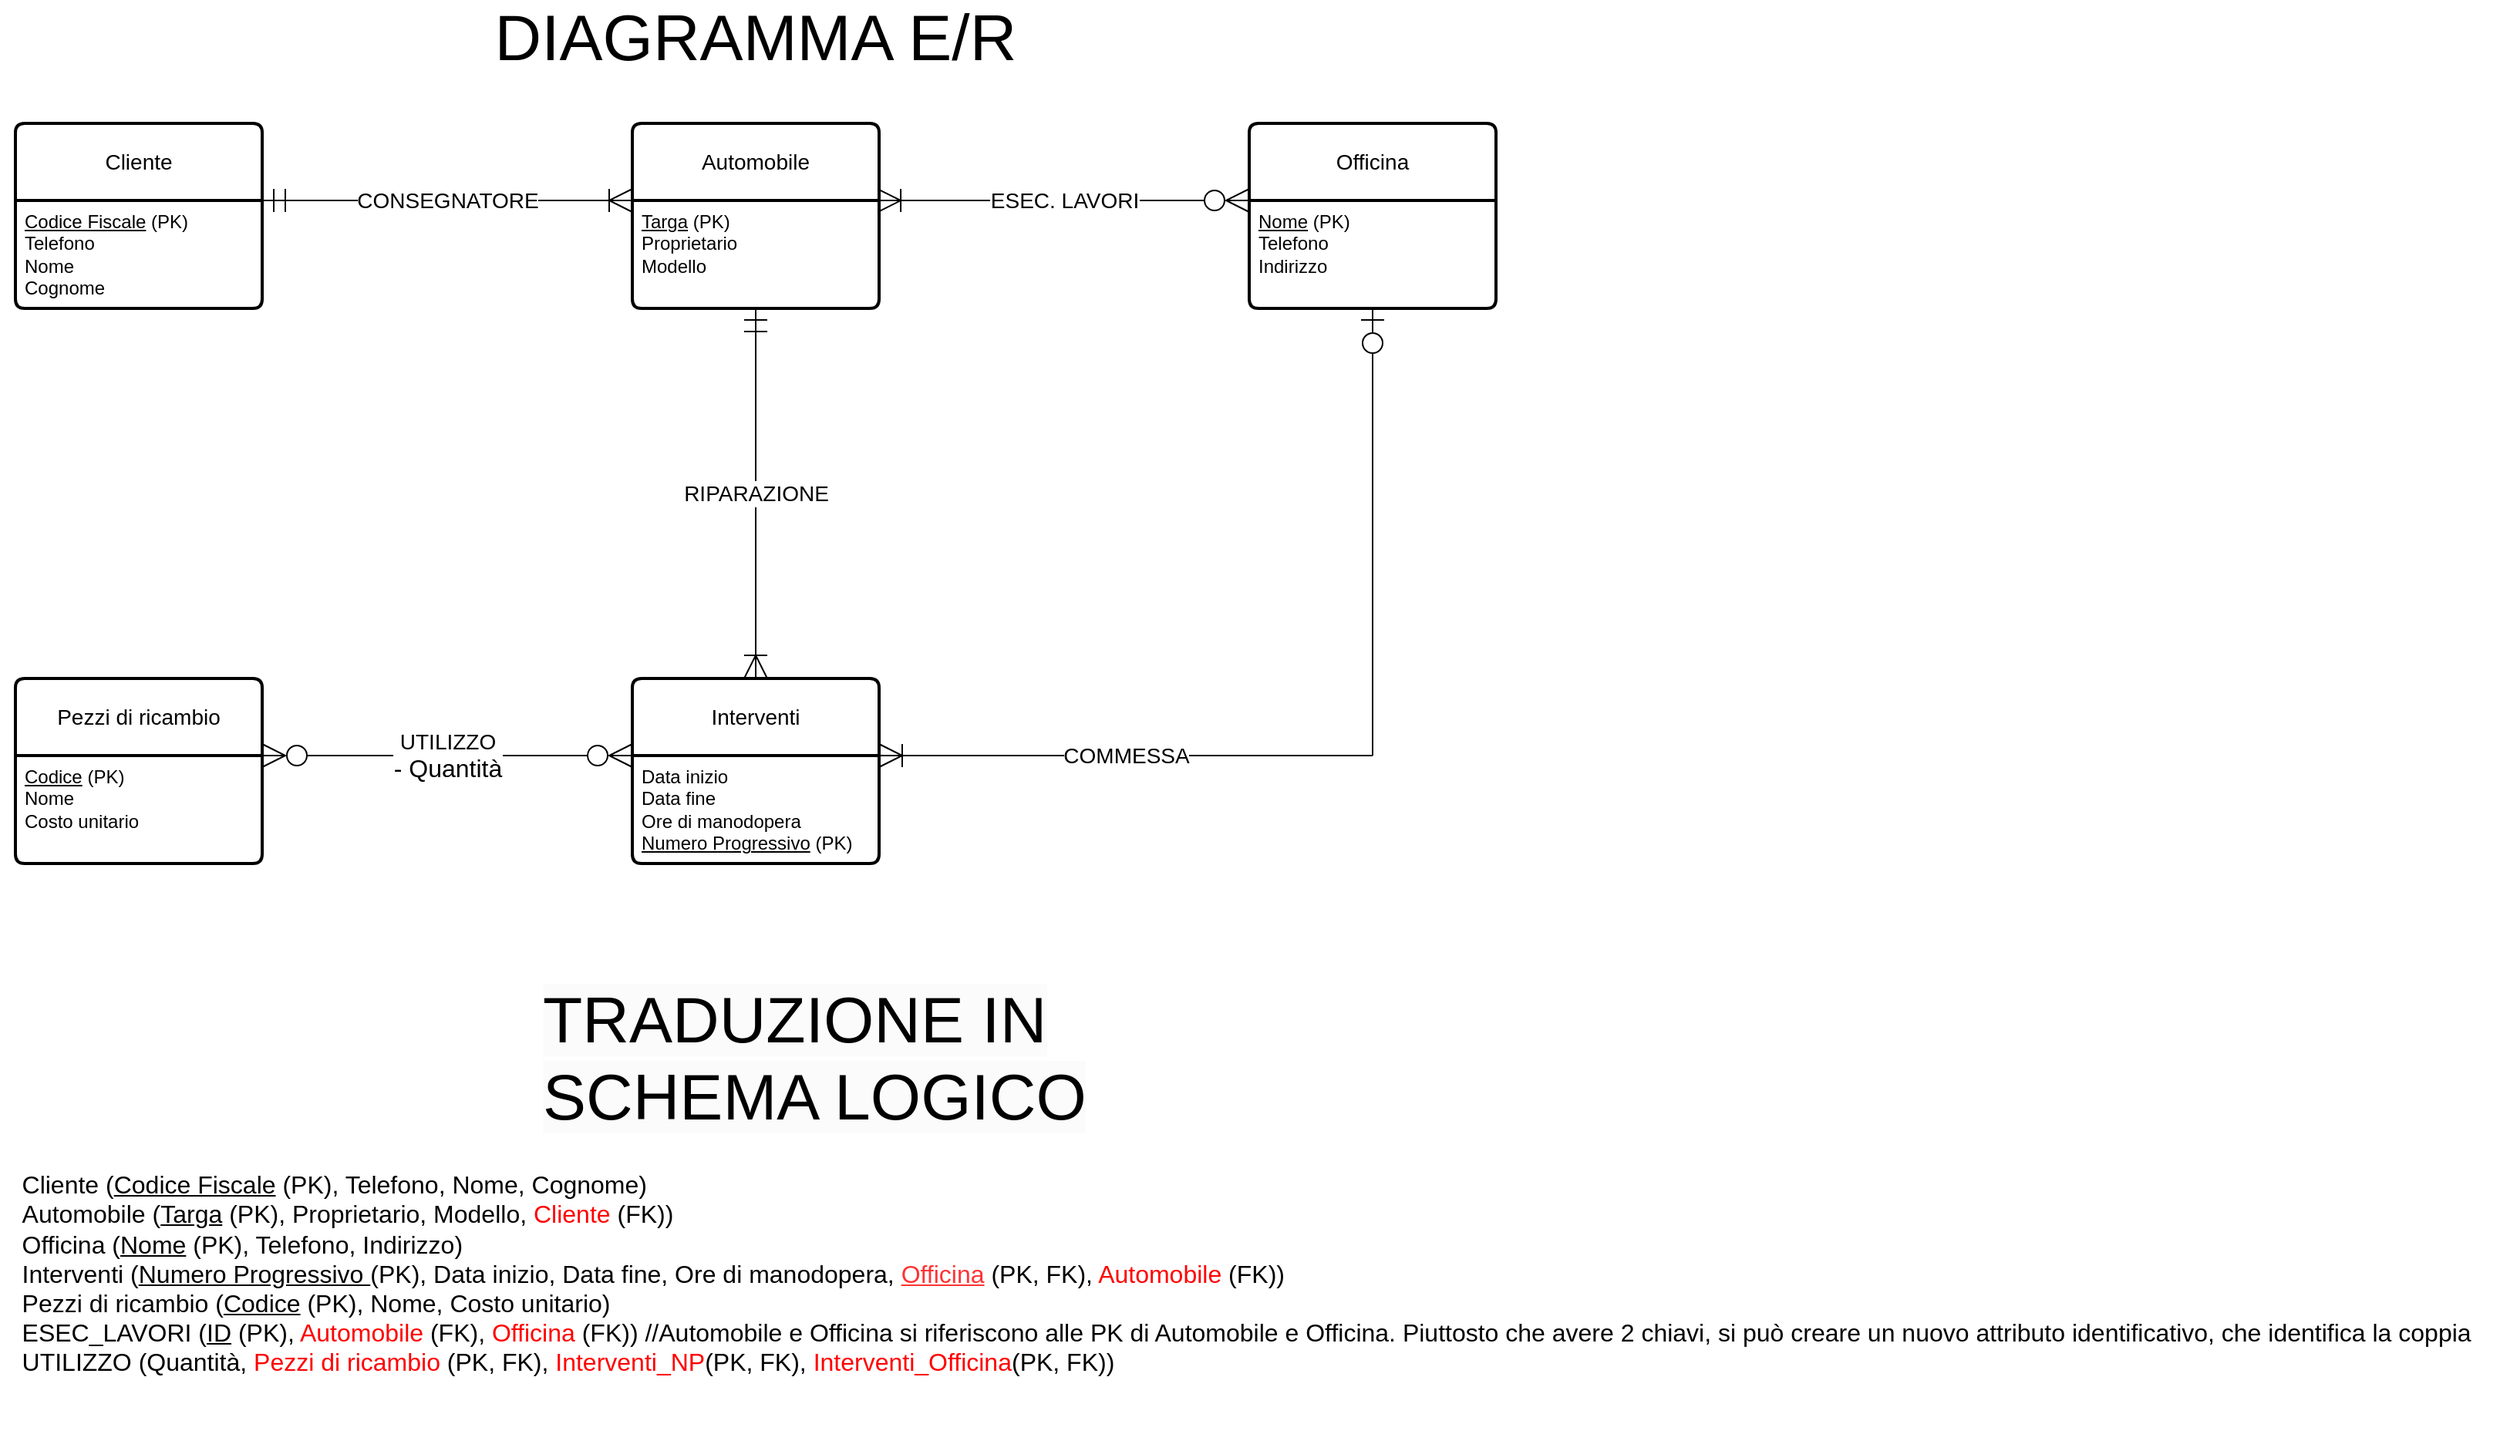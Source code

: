 <mxfile version="24.7.17">
  <diagram name="Pagina-1" id="GxrjxY05oJ5o4RrgOPGj">
    <mxGraphModel dx="2185" dy="1823" grid="1" gridSize="10" guides="1" tooltips="1" connect="1" arrows="1" fold="1" page="1" pageScale="1" pageWidth="827" pageHeight="1169" math="0" shadow="0">
      <root>
        <mxCell id="0" />
        <mxCell id="1" parent="0" />
        <mxCell id="GaooVv4H0zD6FNTYnEbQ-1" value="Cliente" style="swimlane;childLayout=stackLayout;horizontal=1;startSize=50;horizontalStack=0;rounded=1;fontSize=14;fontStyle=0;strokeWidth=2;resizeParent=0;resizeLast=1;shadow=0;dashed=0;align=center;arcSize=4;whiteSpace=wrap;html=1;" parent="1" vertex="1">
          <mxGeometry x="-800" y="-480" width="160" height="120" as="geometry" />
        </mxCell>
        <mxCell id="GaooVv4H0zD6FNTYnEbQ-2" value="&lt;u&gt;Codice Fiscale&lt;/u&gt; (PK)&lt;div&gt;Telefono&lt;/div&gt;&lt;div&gt;Nome&lt;/div&gt;&lt;div&gt;Cognome&lt;/div&gt;" style="align=left;strokeColor=none;fillColor=none;spacingLeft=4;fontSize=12;verticalAlign=top;resizable=0;rotatable=0;part=1;html=1;" parent="GaooVv4H0zD6FNTYnEbQ-1" vertex="1">
          <mxGeometry y="50" width="160" height="70" as="geometry" />
        </mxCell>
        <mxCell id="GaooVv4H0zD6FNTYnEbQ-6" value="Automobile" style="swimlane;childLayout=stackLayout;horizontal=1;startSize=50;horizontalStack=0;rounded=1;fontSize=14;fontStyle=0;strokeWidth=2;resizeParent=0;resizeLast=1;shadow=0;dashed=0;align=center;arcSize=4;whiteSpace=wrap;html=1;" parent="1" vertex="1">
          <mxGeometry x="-400" y="-480" width="160" height="120" as="geometry" />
        </mxCell>
        <mxCell id="GaooVv4H0zD6FNTYnEbQ-7" value="&lt;u&gt;Targa&lt;/u&gt; (PK)&lt;div&gt;Proprietario&lt;/div&gt;&lt;div&gt;Modello&lt;/div&gt;" style="align=left;strokeColor=none;fillColor=none;spacingLeft=4;fontSize=12;verticalAlign=top;resizable=0;rotatable=0;part=1;html=1;" parent="GaooVv4H0zD6FNTYnEbQ-6" vertex="1">
          <mxGeometry y="50" width="160" height="70" as="geometry" />
        </mxCell>
        <mxCell id="GaooVv4H0zD6FNTYnEbQ-8" value="Officina" style="swimlane;childLayout=stackLayout;horizontal=1;startSize=50;horizontalStack=0;rounded=1;fontSize=14;fontStyle=0;strokeWidth=2;resizeParent=0;resizeLast=1;shadow=0;dashed=0;align=center;arcSize=4;whiteSpace=wrap;html=1;" parent="1" vertex="1">
          <mxGeometry y="-480" width="160" height="120" as="geometry" />
        </mxCell>
        <mxCell id="GaooVv4H0zD6FNTYnEbQ-9" value="&lt;u&gt;Nome&lt;/u&gt; (PK)&lt;div&gt;&lt;div&gt;Telefono&lt;/div&gt;&lt;div&gt;Indirizzo&lt;/div&gt;&lt;/div&gt;" style="align=left;strokeColor=none;fillColor=none;spacingLeft=4;fontSize=12;verticalAlign=top;resizable=0;rotatable=0;part=1;html=1;" parent="GaooVv4H0zD6FNTYnEbQ-8" vertex="1">
          <mxGeometry y="50" width="160" height="70" as="geometry" />
        </mxCell>
        <mxCell id="GaooVv4H0zD6FNTYnEbQ-10" value="&lt;font style=&quot;font-size: 14px;&quot;&gt;CONSEGNATORE&lt;/font&gt;" style="endArrow=ERoneToMany;html=1;rounded=0;exitX=1;exitY=0;exitDx=0;exitDy=0;entryX=0;entryY=0;entryDx=0;entryDy=0;startArrow=ERmandOne;startFill=0;sourcePerimeterSpacing=0;startSize=13;endFill=0;endSize=13;" parent="1" source="GaooVv4H0zD6FNTYnEbQ-2" target="GaooVv4H0zD6FNTYnEbQ-7" edge="1">
          <mxGeometry relative="1" as="geometry">
            <mxPoint x="-610" y="-430" as="sourcePoint" />
            <mxPoint x="-450" y="-430" as="targetPoint" />
          </mxGeometry>
        </mxCell>
        <mxCell id="GaooVv4H0zD6FNTYnEbQ-12" value="&lt;font style=&quot;font-size: 14px;&quot;&gt;ESEC. LAVORI&lt;/font&gt;" style="endArrow=ERzeroToMany;html=1;rounded=0;exitX=0.994;exitY=0.417;exitDx=0;exitDy=0;exitPerimeter=0;entryX=0;entryY=0;entryDx=0;entryDy=0;endSize=13;startSize=13;endFill=0;startArrow=ERoneToMany;startFill=0;" parent="1" source="GaooVv4H0zD6FNTYnEbQ-6" target="GaooVv4H0zD6FNTYnEbQ-9" edge="1">
          <mxGeometry relative="1" as="geometry">
            <mxPoint x="-160" y="-430" as="sourcePoint" />
            <mxPoint x="-30" y="-430" as="targetPoint" />
          </mxGeometry>
        </mxCell>
        <mxCell id="GaooVv4H0zD6FNTYnEbQ-13" value="Interventi" style="swimlane;childLayout=stackLayout;horizontal=1;startSize=50;horizontalStack=0;rounded=1;fontSize=14;fontStyle=0;strokeWidth=2;resizeParent=0;resizeLast=1;shadow=0;dashed=0;align=center;arcSize=4;whiteSpace=wrap;html=1;" parent="1" vertex="1">
          <mxGeometry x="-400" y="-120" width="160" height="120" as="geometry" />
        </mxCell>
        <mxCell id="GaooVv4H0zD6FNTYnEbQ-14" value="Data inizio&lt;div&gt;Data fine&lt;/div&gt;&lt;div&gt;Ore di manodopera&lt;/div&gt;&lt;div&gt;&lt;u&gt;Numero Progressivo&lt;/u&gt; (PK)&lt;/div&gt;" style="align=left;strokeColor=none;fillColor=none;spacingLeft=4;fontSize=12;verticalAlign=top;resizable=0;rotatable=0;part=1;html=1;" parent="GaooVv4H0zD6FNTYnEbQ-13" vertex="1">
          <mxGeometry y="50" width="160" height="70" as="geometry" />
        </mxCell>
        <mxCell id="GaooVv4H0zD6FNTYnEbQ-15" value="&lt;font style=&quot;font-size: 14px;&quot;&gt;RIPARAZIONE&lt;/font&gt;" style="endArrow=ERoneToMany;html=1;rounded=0;exitX=0.5;exitY=1;exitDx=0;exitDy=0;entryX=0.5;entryY=0;entryDx=0;entryDy=0;endSize=13;startSize=13;endFill=0;startArrow=ERmandOne;startFill=0;" parent="1" source="GaooVv4H0zD6FNTYnEbQ-7" target="GaooVv4H0zD6FNTYnEbQ-13" edge="1">
          <mxGeometry relative="1" as="geometry">
            <mxPoint x="-430" y="-230" as="sourcePoint" />
            <mxPoint x="-270" y="-230" as="targetPoint" />
          </mxGeometry>
        </mxCell>
        <mxCell id="GaooVv4H0zD6FNTYnEbQ-16" value="Pezzi di ricambio" style="swimlane;childLayout=stackLayout;horizontal=1;startSize=50;horizontalStack=0;rounded=1;fontSize=14;fontStyle=0;strokeWidth=2;resizeParent=0;resizeLast=1;shadow=0;dashed=0;align=center;arcSize=4;whiteSpace=wrap;html=1;" parent="1" vertex="1">
          <mxGeometry x="-800" y="-120" width="160" height="120" as="geometry" />
        </mxCell>
        <mxCell id="GaooVv4H0zD6FNTYnEbQ-17" value="&lt;u&gt;Codice&lt;/u&gt; (PK)&lt;div&gt;Nome&lt;/div&gt;&lt;div&gt;Costo unitario&lt;/div&gt;" style="align=left;strokeColor=none;fillColor=none;spacingLeft=4;fontSize=12;verticalAlign=top;resizable=0;rotatable=0;part=1;html=1;" parent="GaooVv4H0zD6FNTYnEbQ-16" vertex="1">
          <mxGeometry y="50" width="160" height="70" as="geometry" />
        </mxCell>
        <mxCell id="GaooVv4H0zD6FNTYnEbQ-20" value="&lt;font style=&quot;font-size: 14px;&quot;&gt;UTILIZZO&lt;/font&gt;&lt;div&gt;&lt;font size=&quot;3&quot;&gt;- Quantità&lt;/font&gt;&lt;/div&gt;" style="endArrow=ERzeroToMany;html=1;rounded=0;exitX=1;exitY=0;exitDx=0;exitDy=0;entryX=0;entryY=0;entryDx=0;entryDy=0;endSize=13;startSize=13;endFill=0;startArrow=ERzeroToMany;startFill=0;" parent="1" source="GaooVv4H0zD6FNTYnEbQ-17" target="GaooVv4H0zD6FNTYnEbQ-14" edge="1">
          <mxGeometry relative="1" as="geometry">
            <mxPoint x="-600" y="-70" as="sourcePoint" />
            <mxPoint x="-440" y="-70" as="targetPoint" />
          </mxGeometry>
        </mxCell>
        <mxCell id="GaooVv4H0zD6FNTYnEbQ-21" value="" style="endArrow=none;html=1;rounded=0;exitX=0.5;exitY=1;exitDx=0;exitDy=0;startArrow=ERzeroToOne;startFill=0;endSize=13;startSize=13;" parent="1" source="GaooVv4H0zD6FNTYnEbQ-9" edge="1">
          <mxGeometry relative="1" as="geometry">
            <mxPoint y="-190" as="sourcePoint" />
            <mxPoint x="80" y="-70" as="targetPoint" />
          </mxGeometry>
        </mxCell>
        <mxCell id="GaooVv4H0zD6FNTYnEbQ-22" value="&lt;font style=&quot;font-size: 14px;&quot;&gt;COMMESSA&lt;/font&gt;" style="endArrow=none;html=1;rounded=0;exitX=1;exitY=0;exitDx=0;exitDy=0;startSize=13;endSize=13;endFill=0;startArrow=ERoneToMany;startFill=0;" parent="1" source="GaooVv4H0zD6FNTYnEbQ-14" edge="1">
          <mxGeometry relative="1" as="geometry">
            <mxPoint x="-200" y="-70" as="sourcePoint" />
            <mxPoint x="80" y="-70" as="targetPoint" />
          </mxGeometry>
        </mxCell>
        <mxCell id="GaooVv4H0zD6FNTYnEbQ-23" value="&lt;font style=&quot;font-size: 42px;&quot;&gt;DIAGRAMMA E/R&lt;/font&gt;" style="text;html=1;align=center;verticalAlign=middle;whiteSpace=wrap;rounded=0;" parent="1" vertex="1">
          <mxGeometry x="-495" y="-550" width="350" height="30" as="geometry" />
        </mxCell>
        <mxCell id="GaooVv4H0zD6FNTYnEbQ-24" value="&lt;span style=&quot;color: rgb(0, 0, 0); font-family: Helvetica; font-size: 42px; font-style: normal; font-variant-ligatures: normal; font-variant-caps: normal; font-weight: 400; letter-spacing: normal; orphans: 2; text-align: center; text-indent: 0px; text-transform: none; widows: 2; word-spacing: 0px; -webkit-text-stroke-width: 0px; white-space: normal; background-color: rgb(251, 251, 251); text-decoration-thickness: initial; text-decoration-style: initial; text-decoration-color: initial; display: inline !important; float: none;&quot;&gt;TRADUZIONE IN SCHEMA LOGICO&lt;/span&gt;" style="text;whiteSpace=wrap;html=1;" parent="1" vertex="1">
          <mxGeometry x="-460" y="70" width="370" height="70" as="geometry" />
        </mxCell>
        <mxCell id="GaooVv4H0zD6FNTYnEbQ-27" value="&lt;div style=&quot;text-align: left;&quot;&gt;&lt;span style=&quot;font-size: 16px; background-color: initial;&quot;&gt;Cliente (&lt;/span&gt;&lt;u style=&quot;font-size: 16px; background-color: initial;&quot;&gt;Codice Fiscale&lt;/u&gt;&lt;span style=&quot;font-size: 16px; background-color: initial;&quot;&gt; (PK), Telefono, Nome, Cognome)&lt;/span&gt;&lt;/div&gt;&lt;div style=&quot;text-align: left;&quot;&gt;&lt;font size=&quot;3&quot;&gt;Automobile (&lt;u&gt;Targa&lt;/u&gt; (PK), Proprietario, Modello, &lt;font color=&quot;#ff0000&quot;&gt;Cliente&lt;/font&gt; (FK))&lt;/font&gt;&lt;/div&gt;&lt;div style=&quot;text-align: left;&quot;&gt;&lt;font size=&quot;3&quot;&gt;Officina (&lt;u&gt;Nome&lt;/u&gt; (PK), Telefono, Indirizzo)&lt;/font&gt;&lt;/div&gt;&lt;div style=&quot;text-align: left;&quot;&gt;&lt;font size=&quot;3&quot;&gt;Interventi (&lt;u style=&quot;&quot;&gt;Numero Progressivo &lt;/u&gt;(PK), Data inizio, Data fine, Ore di manodopera, &lt;font color=&quot;#ff3333&quot;&gt;&lt;u&gt;Officina&lt;/u&gt;&lt;/font&gt; (PK, FK), &lt;font color=&quot;#ff0000&quot;&gt;Automobile&lt;/font&gt; (FK))&lt;/font&gt;&lt;/div&gt;&lt;div style=&quot;text-align: left;&quot;&gt;&lt;font size=&quot;3&quot;&gt;Pezzi di ricambio (&lt;u&gt;Codice&lt;/u&gt; (PK), Nome, Costo unitario)&lt;/font&gt;&lt;/div&gt;&lt;div style=&quot;text-align: left;&quot;&gt;&lt;font size=&quot;3&quot;&gt;ESEC_LAVORI (&lt;u&gt;ID&lt;/u&gt; (PK), &lt;font color=&quot;#ff0000&quot;&gt;Automobile&lt;/font&gt; (FK), &lt;font color=&quot;#ff0000&quot;&gt;Officina&lt;/font&gt; (FK)&lt;/font&gt;&lt;span style=&quot;font-size: medium; background-color: initial;&quot;&gt;) //Automobile e Officina si riferiscono alle PK di Automobile e Officina. Piuttosto che avere 2 chiavi, si può creare un nuovo attributo identificativo, che identifica la coppia&amp;nbsp;&lt;/span&gt;&lt;/div&gt;&lt;div style=&quot;text-align: left;&quot;&gt;&lt;span style=&quot;font-size: medium; background-color: initial;&quot;&gt;UTILIZZO (Quantità, &lt;font color=&quot;#ff0000&quot;&gt;Pezzi di ricambio&lt;/font&gt; (PK, FK), &lt;font color=&quot;#ff0000&quot;&gt;Interventi_NP&lt;/font&gt;(PK, FK), &lt;font color=&quot;#ff0000&quot;&gt;Interventi_Officina&lt;/font&gt;(PK, FK))&lt;/span&gt;&lt;/div&gt;&lt;div style=&quot;text-align: left;&quot;&gt;&lt;span style=&quot;font-size: medium; background-color: initial;&quot;&gt;&lt;br&gt;&lt;/span&gt;&lt;/div&gt;&lt;div style=&quot;text-align: left;&quot;&gt;&lt;span style=&quot;font-size: medium; background-color: initial;&quot;&gt;&lt;br&gt;&lt;/span&gt;&lt;/div&gt;" style="text;html=1;align=center;verticalAlign=middle;resizable=0;points=[];autosize=1;strokeColor=none;fillColor=none;" parent="1" vertex="1">
          <mxGeometry x="-810" y="190" width="1620" height="190" as="geometry" />
        </mxCell>
      </root>
    </mxGraphModel>
  </diagram>
</mxfile>
